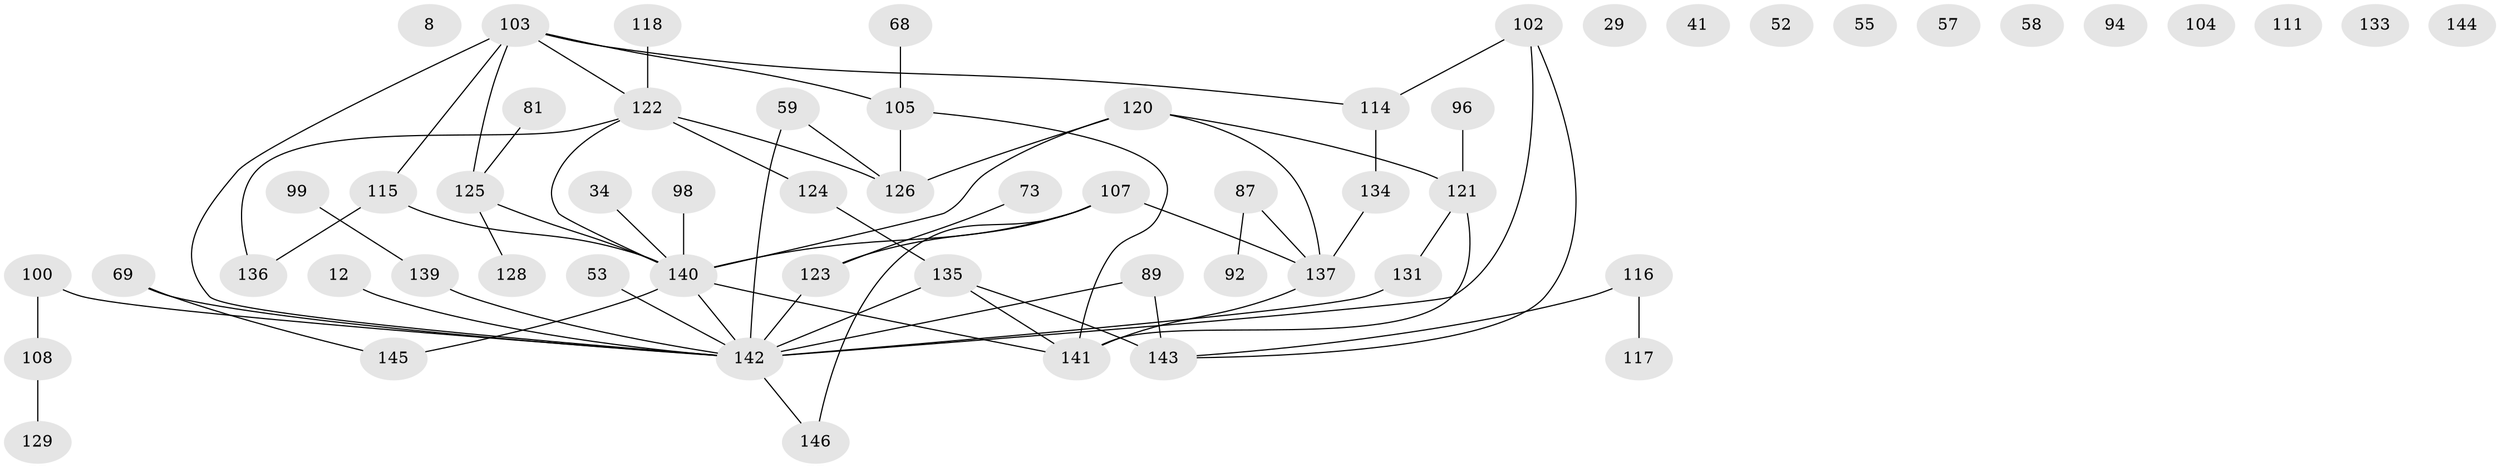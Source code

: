 // original degree distribution, {2: 0.3219178082191781, 3: 0.18493150684931506, 1: 0.19863013698630136, 0: 0.0821917808219178, 5: 0.0547945205479452, 4: 0.15753424657534246}
// Generated by graph-tools (version 1.1) at 2025/44/03/04/25 21:44:04]
// undirected, 58 vertices, 66 edges
graph export_dot {
graph [start="1"]
  node [color=gray90,style=filled];
  8;
  12;
  29;
  34;
  41;
  52;
  53 [super="+45"];
  55;
  57;
  58;
  59 [super="+33"];
  68;
  69;
  73;
  81;
  87 [super="+19"];
  89 [super="+27"];
  92;
  94;
  96;
  98;
  99 [super="+39+43"];
  100;
  102 [super="+91"];
  103 [super="+72+95"];
  104;
  105 [super="+97+1+66+62"];
  107 [super="+3"];
  108 [super="+13+93"];
  111;
  114 [super="+101"];
  115 [super="+110"];
  116 [super="+25"];
  117;
  118;
  120 [super="+82+75"];
  121 [super="+32+61"];
  122 [super="+22+76+70+88"];
  123 [super="+35+74"];
  124;
  125 [super="+83+40+63+78"];
  126 [super="+79+84"];
  128;
  129;
  131 [super="+7+119"];
  133;
  134;
  135 [super="+28"];
  136;
  137 [super="+80+51+127"];
  139;
  140 [super="+56+71+85+112+18"];
  141 [super="+86"];
  142 [super="+4+130"];
  143 [super="+138+132"];
  144;
  145;
  146 [super="+24"];
  12 -- 142;
  34 -- 140;
  53 -- 142;
  59 -- 126;
  59 -- 142;
  68 -- 105;
  69 -- 145;
  69 -- 142;
  73 -- 123;
  81 -- 125;
  87 -- 92;
  87 -- 137;
  89 -- 143 [weight=3];
  89 -- 142;
  96 -- 121;
  98 -- 140;
  99 -- 139;
  100 -- 108;
  100 -- 142;
  102 -- 114 [weight=2];
  102 -- 143 [weight=2];
  102 -- 142;
  103 -- 105;
  103 -- 114;
  103 -- 115;
  103 -- 122;
  103 -- 125;
  103 -- 142;
  105 -- 126;
  105 -- 141;
  107 -- 123;
  107 -- 137;
  107 -- 146;
  107 -- 140;
  108 -- 129;
  114 -- 134;
  115 -- 136;
  115 -- 140 [weight=3];
  116 -- 117;
  116 -- 143;
  118 -- 122;
  120 -- 121;
  120 -- 126;
  120 -- 137;
  120 -- 140;
  121 -- 131;
  121 -- 141;
  122 -- 140;
  122 -- 126 [weight=2];
  122 -- 136;
  122 -- 124;
  123 -- 142 [weight=3];
  124 -- 135;
  125 -- 128;
  125 -- 140;
  131 -- 142;
  134 -- 137;
  135 -- 141;
  135 -- 143;
  135 -- 142 [weight=2];
  137 -- 141 [weight=2];
  139 -- 142;
  140 -- 141 [weight=2];
  140 -- 142 [weight=3];
  140 -- 145;
  142 -- 146;
}
